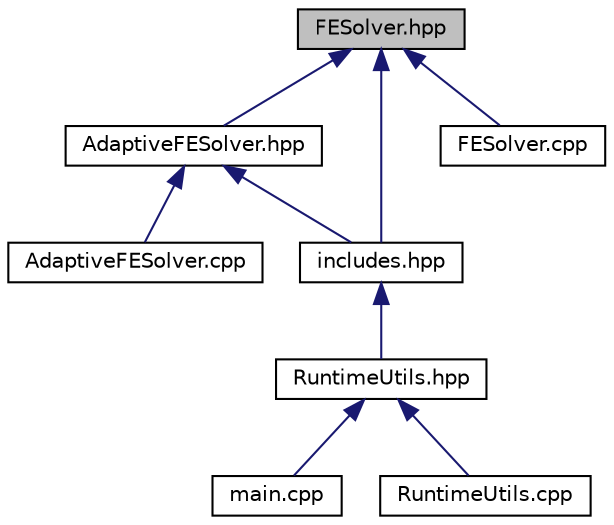 digraph "FESolver.hpp"
{
  edge [fontname="Helvetica",fontsize="10",labelfontname="Helvetica",labelfontsize="10"];
  node [fontname="Helvetica",fontsize="10",shape=record];
  Node12 [label="FESolver.hpp",height=0.2,width=0.4,color="black", fillcolor="grey75", style="filled", fontcolor="black"];
  Node12 -> Node13 [dir="back",color="midnightblue",fontsize="10",style="solid",fontname="Helvetica"];
  Node13 [label="AdaptiveFESolver.hpp",height=0.2,width=0.4,color="black", fillcolor="white", style="filled",URL="$AdaptiveFESolver_8hpp.html"];
  Node13 -> Node14 [dir="back",color="midnightblue",fontsize="10",style="solid",fontname="Helvetica"];
  Node14 [label="AdaptiveFESolver.cpp",height=0.2,width=0.4,color="black", fillcolor="white", style="filled",URL="$AdaptiveFESolver_8cpp.html"];
  Node13 -> Node15 [dir="back",color="midnightblue",fontsize="10",style="solid",fontname="Helvetica"];
  Node15 [label="includes.hpp",height=0.2,width=0.4,color="black", fillcolor="white", style="filled",URL="$includes_8hpp.html"];
  Node15 -> Node16 [dir="back",color="midnightblue",fontsize="10",style="solid",fontname="Helvetica"];
  Node16 [label="RuntimeUtils.hpp",height=0.2,width=0.4,color="black", fillcolor="white", style="filled",URL="$RuntimeUtils_8hpp.html"];
  Node16 -> Node17 [dir="back",color="midnightblue",fontsize="10",style="solid",fontname="Helvetica"];
  Node17 [label="main.cpp",height=0.2,width=0.4,color="black", fillcolor="white", style="filled",URL="$main_8cpp.html"];
  Node16 -> Node18 [dir="back",color="midnightblue",fontsize="10",style="solid",fontname="Helvetica"];
  Node18 [label="RuntimeUtils.cpp",height=0.2,width=0.4,color="black", fillcolor="white", style="filled",URL="$RuntimeUtils_8cpp.html"];
  Node12 -> Node19 [dir="back",color="midnightblue",fontsize="10",style="solid",fontname="Helvetica"];
  Node19 [label="FESolver.cpp",height=0.2,width=0.4,color="black", fillcolor="white", style="filled",URL="$FESolver_8cpp.html"];
  Node12 -> Node15 [dir="back",color="midnightblue",fontsize="10",style="solid",fontname="Helvetica"];
}

